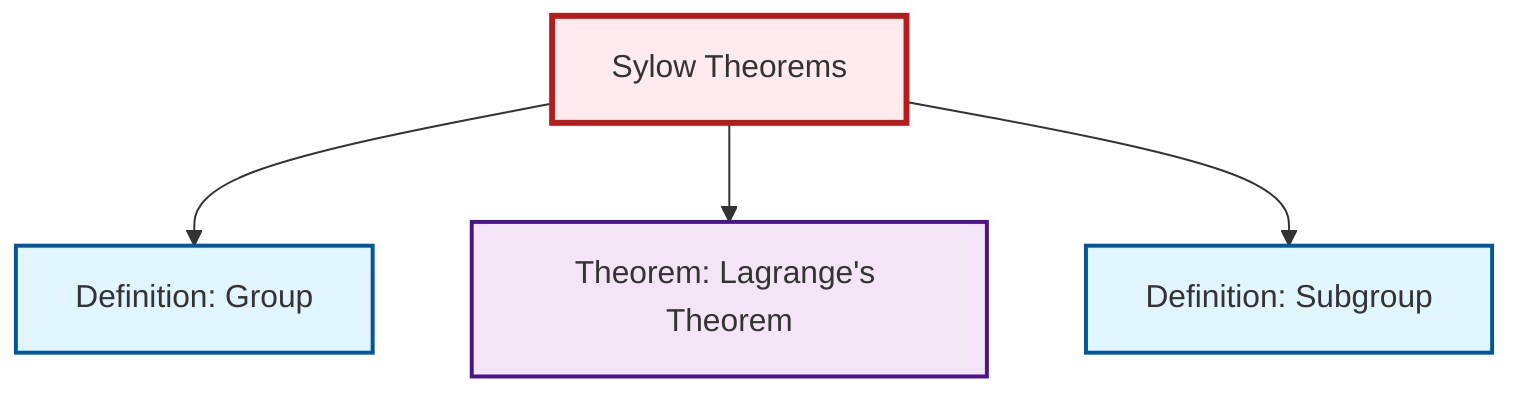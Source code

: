 graph TD
    classDef definition fill:#e1f5fe,stroke:#01579b,stroke-width:2px
    classDef theorem fill:#f3e5f5,stroke:#4a148c,stroke-width:2px
    classDef axiom fill:#fff3e0,stroke:#e65100,stroke-width:2px
    classDef example fill:#e8f5e9,stroke:#1b5e20,stroke-width:2px
    classDef current fill:#ffebee,stroke:#b71c1c,stroke-width:3px
    def-group["Definition: Group"]:::definition
    def-subgroup["Definition: Subgroup"]:::definition
    thm-sylow["Sylow Theorems"]:::theorem
    thm-lagrange["Theorem: Lagrange's Theorem"]:::theorem
    thm-sylow --> def-group
    thm-sylow --> thm-lagrange
    thm-sylow --> def-subgroup
    class thm-sylow current